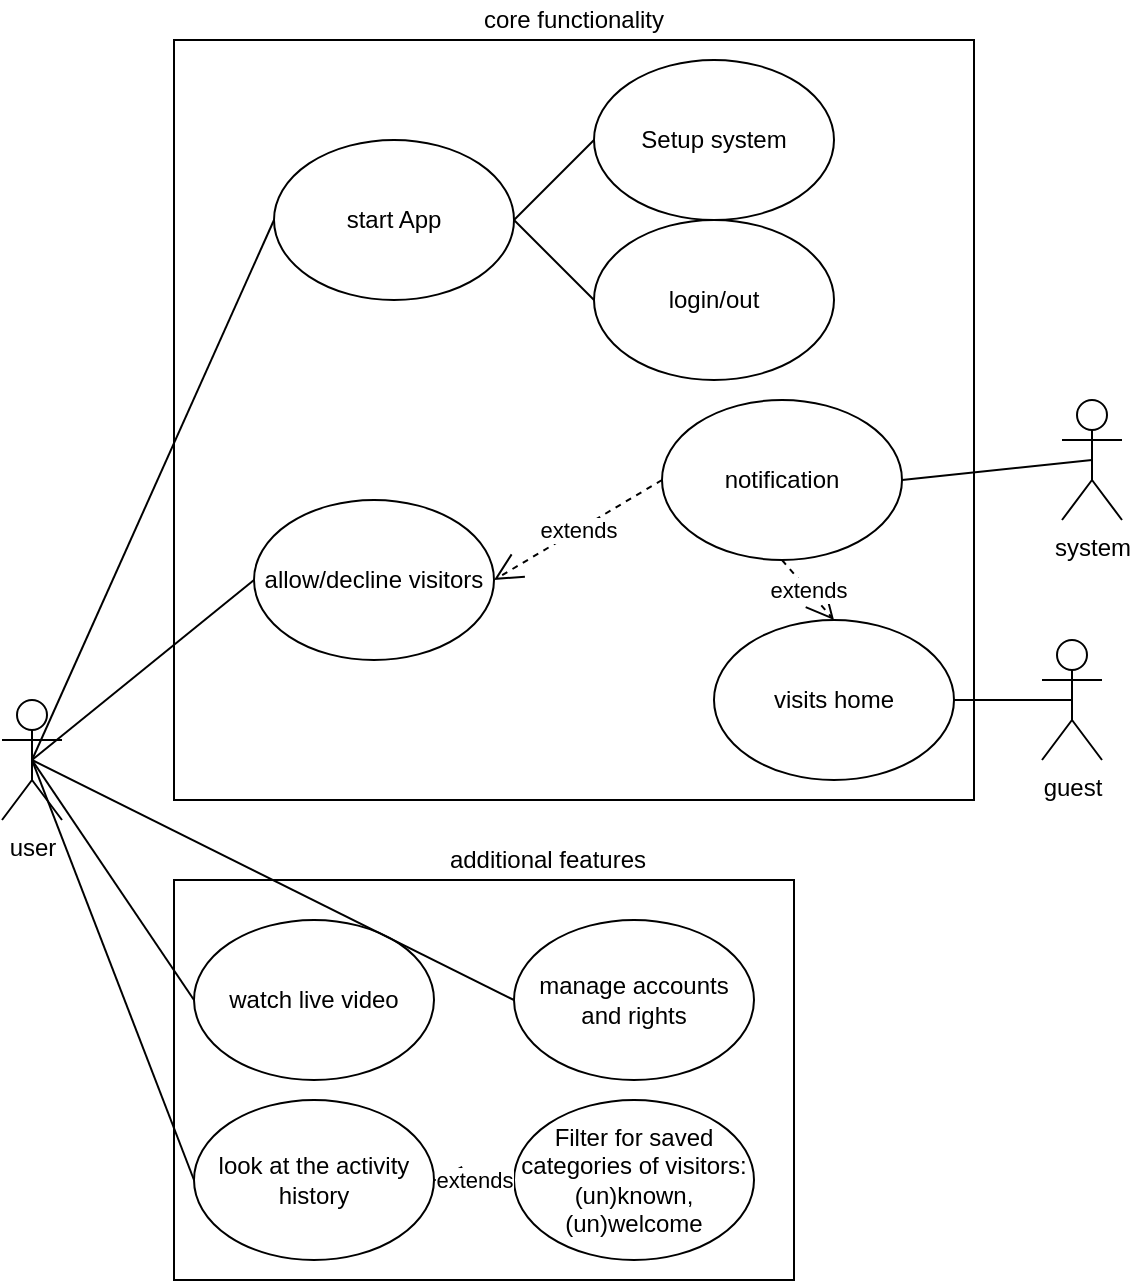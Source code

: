 <mxfile version="13.8.1" type="github" pages="2"><diagram id="bYf_z_Dx9YxHH0gDHYE4" name="Use_Case_Diagram"><mxGraphModel dx="919" dy="1921" grid="1" gridSize="10" guides="1" tooltips="1" connect="1" arrows="1" fold="1" page="1" pageScale="1" pageWidth="827" pageHeight="1169" math="0" shadow="0"><root><mxCell id="0"/><mxCell id="1" parent="0"/><mxCell id="PWpJuzpHJd8jJPy6OKyR-13" value="" style="rounded=0;whiteSpace=wrap;html=1;" parent="1" vertex="1"><mxGeometry x="216" y="300" width="310" height="200" as="geometry"/></mxCell><mxCell id="bB5sSIjRtoqtylgc28R9-1" value="" style="rounded=0;whiteSpace=wrap;html=1;" parent="1" vertex="1"><mxGeometry x="216" y="-120" width="400" height="380" as="geometry"/></mxCell><mxCell id="KXQqL6VoU0fM70NLtaIS-1" value="guest" style="shape=umlActor;verticalLabelPosition=bottom;verticalAlign=top;html=1;outlineConnect=0;" parent="1" vertex="1"><mxGeometry x="650" y="180" width="30" height="60" as="geometry"/></mxCell><mxCell id="bB5sSIjRtoqtylgc28R9-3" value="start App" style="ellipse;whiteSpace=wrap;html=1;" parent="1" vertex="1"><mxGeometry x="266" y="-70" width="120" height="80" as="geometry"/></mxCell><mxCell id="bB5sSIjRtoqtylgc28R9-5" value="watch live video" style="ellipse;whiteSpace=wrap;html=1;" parent="1" vertex="1"><mxGeometry x="226" y="320" width="120" height="80" as="geometry"/></mxCell><mxCell id="bB5sSIjRtoqtylgc28R9-6" value="look at the activity history" style="ellipse;whiteSpace=wrap;html=1;" parent="1" vertex="1"><mxGeometry x="226" y="410" width="120" height="80" as="geometry"/></mxCell><mxCell id="bB5sSIjRtoqtylgc28R9-7" value="allow/decline visitors" style="ellipse;whiteSpace=wrap;html=1;" parent="1" vertex="1"><mxGeometry x="256" y="110" width="120" height="80" as="geometry"/></mxCell><mxCell id="bB5sSIjRtoqtylgc28R9-11" value="" style="endArrow=none;html=1;exitX=0.5;exitY=0.5;exitDx=0;exitDy=0;exitPerimeter=0;entryX=0;entryY=0.5;entryDx=0;entryDy=0;" parent="1" source="bB5sSIjRtoqtylgc28R9-8" target="bB5sSIjRtoqtylgc28R9-3" edge="1"><mxGeometry width="50" height="50" relative="1" as="geometry"><mxPoint x="440" y="380" as="sourcePoint"/><mxPoint x="490" y="330" as="targetPoint"/></mxGeometry></mxCell><mxCell id="bB5sSIjRtoqtylgc28R9-13" value="" style="endArrow=none;html=1;entryX=0;entryY=0.5;entryDx=0;entryDy=0;exitX=0.5;exitY=0.5;exitDx=0;exitDy=0;exitPerimeter=0;" parent="1" source="bB5sSIjRtoqtylgc28R9-8" target="bB5sSIjRtoqtylgc28R9-4" edge="1"><mxGeometry width="50" height="50" relative="1" as="geometry"><mxPoint x="140" y="320" as="sourcePoint"/><mxPoint x="320.0" y="140" as="targetPoint"/></mxGeometry></mxCell><mxCell id="bB5sSIjRtoqtylgc28R9-14" value="" style="endArrow=none;html=1;exitX=0.5;exitY=0.5;exitDx=0;exitDy=0;exitPerimeter=0;entryX=0;entryY=0.5;entryDx=0;entryDy=0;" parent="1" source="bB5sSIjRtoqtylgc28R9-8" target="bB5sSIjRtoqtylgc28R9-7" edge="1"><mxGeometry width="50" height="50" relative="1" as="geometry"><mxPoint x="165" y="350" as="sourcePoint"/><mxPoint x="330.0" y="150" as="targetPoint"/></mxGeometry></mxCell><mxCell id="bB5sSIjRtoqtylgc28R9-15" value="" style="endArrow=none;html=1;exitX=0.5;exitY=0.5;exitDx=0;exitDy=0;exitPerimeter=0;entryX=0;entryY=0.5;entryDx=0;entryDy=0;" parent="1" source="bB5sSIjRtoqtylgc28R9-8" target="bB5sSIjRtoqtylgc28R9-5" edge="1"><mxGeometry width="50" height="50" relative="1" as="geometry"><mxPoint x="175" y="360" as="sourcePoint"/><mxPoint x="340.0" y="160" as="targetPoint"/></mxGeometry></mxCell><mxCell id="bB5sSIjRtoqtylgc28R9-16" value="" style="endArrow=none;html=1;exitX=0.5;exitY=0.5;exitDx=0;exitDy=0;exitPerimeter=0;entryX=0;entryY=0.5;entryDx=0;entryDy=0;" parent="1" source="bB5sSIjRtoqtylgc28R9-8" target="bB5sSIjRtoqtylgc28R9-6" edge="1"><mxGeometry width="50" height="50" relative="1" as="geometry"><mxPoint x="185" y="370" as="sourcePoint"/><mxPoint x="350.0" y="170" as="targetPoint"/></mxGeometry></mxCell><mxCell id="bB5sSIjRtoqtylgc28R9-8" value="user" style="shape=umlActor;verticalLabelPosition=bottom;verticalAlign=top;html=1;outlineConnect=0;" parent="1" vertex="1"><mxGeometry x="130" y="210" width="30" height="60" as="geometry"/></mxCell><mxCell id="bB5sSIjRtoqtylgc28R9-4" value="manage accounts and rights" style="ellipse;whiteSpace=wrap;html=1;" parent="1" vertex="1"><mxGeometry x="386" y="320" width="120" height="80" as="geometry"/></mxCell><mxCell id="bB5sSIjRtoqtylgc28R9-22" value="Filter for saved categories of visitors: (un)known, (un)welcome" style="ellipse;whiteSpace=wrap;html=1;" parent="1" vertex="1"><mxGeometry x="386" y="410" width="120" height="80" as="geometry"/></mxCell><mxCell id="PWpJuzpHJd8jJPy6OKyR-4" value="visits home" style="ellipse;whiteSpace=wrap;html=1;" parent="1" vertex="1"><mxGeometry x="486" y="170" width="120" height="80" as="geometry"/></mxCell><mxCell id="PWpJuzpHJd8jJPy6OKyR-8" value="" style="endArrow=none;html=1;exitX=0.5;exitY=0.5;exitDx=0;exitDy=0;entryX=1;entryY=0.5;entryDx=0;entryDy=0;exitPerimeter=0;" parent="1" source="KXQqL6VoU0fM70NLtaIS-1" target="PWpJuzpHJd8jJPy6OKyR-4" edge="1"><mxGeometry width="50" height="50" relative="1" as="geometry"><mxPoint x="701" y="250" as="sourcePoint"/><mxPoint x="506" y="250" as="targetPoint"/></mxGeometry></mxCell><mxCell id="PWpJuzpHJd8jJPy6OKyR-12" style="edgeStyle=none;rounded=0;orthogonalLoop=1;jettySize=auto;html=1;exitX=0.5;exitY=0;exitDx=0;exitDy=0;" parent="1" source="bB5sSIjRtoqtylgc28R9-1" target="bB5sSIjRtoqtylgc28R9-1" edge="1"><mxGeometry relative="1" as="geometry"/></mxCell><mxCell id="PWpJuzpHJd8jJPy6OKyR-16" value="Setup system" style="ellipse;whiteSpace=wrap;html=1;" parent="1" vertex="1"><mxGeometry x="426" y="-110" width="120" height="80" as="geometry"/></mxCell><mxCell id="PWpJuzpHJd8jJPy6OKyR-17" value="additional features" style="text;html=1;strokeColor=none;fillColor=none;align=center;verticalAlign=middle;whiteSpace=wrap;rounded=0;" parent="1" vertex="1"><mxGeometry x="340" y="280" width="126" height="20" as="geometry"/></mxCell><mxCell id="PWpJuzpHJd8jJPy6OKyR-18" value="core functionality" style="text;html=1;strokeColor=none;fillColor=none;align=center;verticalAlign=middle;whiteSpace=wrap;rounded=0;" parent="1" vertex="1"><mxGeometry x="353" y="-140" width="126" height="20" as="geometry"/></mxCell><mxCell id="PWpJuzpHJd8jJPy6OKyR-19" value="login/out" style="ellipse;whiteSpace=wrap;html=1;" parent="1" vertex="1"><mxGeometry x="426" y="-30" width="120" height="80" as="geometry"/></mxCell><mxCell id="PWpJuzpHJd8jJPy6OKyR-20" value="" style="endArrow=none;html=1;exitX=0;exitY=0.5;exitDx=0;exitDy=0;entryX=1;entryY=0.5;entryDx=0;entryDy=0;" parent="1" source="PWpJuzpHJd8jJPy6OKyR-19" target="bB5sSIjRtoqtylgc28R9-3" edge="1"><mxGeometry width="50" height="50" relative="1" as="geometry"><mxPoint x="121" y="260" as="sourcePoint"/><mxPoint x="256" y="10" as="targetPoint"/></mxGeometry></mxCell><mxCell id="PWpJuzpHJd8jJPy6OKyR-21" value="" style="endArrow=none;html=1;exitX=0;exitY=0.5;exitDx=0;exitDy=0;entryX=1;entryY=0.5;entryDx=0;entryDy=0;" parent="1" source="PWpJuzpHJd8jJPy6OKyR-16" target="bB5sSIjRtoqtylgc28R9-3" edge="1"><mxGeometry width="50" height="50" relative="1" as="geometry"><mxPoint x="131" y="270" as="sourcePoint"/><mxPoint x="266" y="20" as="targetPoint"/></mxGeometry></mxCell><mxCell id="YOgmmzR0Ny_EhRPeJUXc-1" value="system" style="shape=umlActor;verticalLabelPosition=bottom;verticalAlign=top;html=1;outlineConnect=0;" parent="1" vertex="1"><mxGeometry x="660" y="60" width="30" height="60" as="geometry"/></mxCell><mxCell id="YOgmmzR0Ny_EhRPeJUXc-2" value="notification" style="ellipse;whiteSpace=wrap;html=1;" parent="1" vertex="1"><mxGeometry x="460" y="60" width="120" height="80" as="geometry"/></mxCell><mxCell id="YOgmmzR0Ny_EhRPeJUXc-5" value="extends" style="endArrow=open;endSize=12;dashed=1;html=1;exitX=0;exitY=0.5;exitDx=0;exitDy=0;entryX=1;entryY=0.5;entryDx=0;entryDy=0;" parent="1" source="YOgmmzR0Ny_EhRPeJUXc-2" target="bB5sSIjRtoqtylgc28R9-7" edge="1"><mxGeometry width="160" relative="1" as="geometry"><mxPoint x="570" y="260" as="sourcePoint"/><mxPoint x="410" y="260" as="targetPoint"/></mxGeometry></mxCell><mxCell id="YOgmmzR0Ny_EhRPeJUXc-6" value="extends" style="endArrow=open;endSize=12;dashed=1;html=1;exitX=0.5;exitY=1;exitDx=0;exitDy=0;entryX=0.5;entryY=0;entryDx=0;entryDy=0;" parent="1" source="YOgmmzR0Ny_EhRPeJUXc-2" target="PWpJuzpHJd8jJPy6OKyR-4" edge="1"><mxGeometry width="160" relative="1" as="geometry"><mxPoint x="506" y="90" as="sourcePoint"/><mxPoint x="386" y="160" as="targetPoint"/></mxGeometry></mxCell><mxCell id="YOgmmzR0Ny_EhRPeJUXc-7" value="" style="endArrow=none;html=1;exitX=0.5;exitY=0.5;exitDx=0;exitDy=0;exitPerimeter=0;entryX=1;entryY=0.5;entryDx=0;entryDy=0;" parent="1" source="YOgmmzR0Ny_EhRPeJUXc-1" target="YOgmmzR0Ny_EhRPeJUXc-2" edge="1"><mxGeometry width="50" height="50" relative="1" as="geometry"><mxPoint x="155" y="250" as="sourcePoint"/><mxPoint x="276" y="-20" as="targetPoint"/></mxGeometry></mxCell><mxCell id="YOgmmzR0Ny_EhRPeJUXc-8" value="extends" style="endArrow=open;endSize=12;dashed=1;html=1;exitX=0;exitY=0.5;exitDx=0;exitDy=0;entryX=1;entryY=0.5;entryDx=0;entryDy=0;" parent="1" source="bB5sSIjRtoqtylgc28R9-22" target="bB5sSIjRtoqtylgc28R9-6" edge="1"><mxGeometry width="160" relative="1" as="geometry"><mxPoint x="470" y="110" as="sourcePoint"/><mxPoint x="386" y="160" as="targetPoint"/></mxGeometry></mxCell></root></mxGraphModel></diagram><diagram id="51uBncpZeKGi5nlefZB6" name="Activity_Diagram_Manage_Accounts"><mxGraphModel dx="919" dy="752" grid="1" gridSize="10" guides="1" tooltips="1" connect="1" arrows="1" fold="1" page="1" pageScale="1" pageWidth="827" pageHeight="1169" math="0" shadow="0"><root><mxCell id="MIjQvJClVpNPJ3KCYoKW-0"/><mxCell id="MIjQvJClVpNPJ3KCYoKW-1" parent="MIjQvJClVpNPJ3KCYoKW-0"/><mxCell id="uPn5avV3h4MO-AuFN-KD-0" value="Manage Accounts and Rights" style="ellipse;whiteSpace=wrap;html=1;" parent="MIjQvJClVpNPJ3KCYoKW-1" vertex="1"><mxGeometry x="220" y="10" width="120" height="80" as="geometry"/></mxCell><mxCell id="uPn5avV3h4MO-AuFN-KD-1" value="add account" style="ellipse;whiteSpace=wrap;html=1;" parent="MIjQvJClVpNPJ3KCYoKW-1" vertex="1"><mxGeometry x="158" y="250" width="120" height="80" as="geometry"/></mxCell><mxCell id="uPn5avV3h4MO-AuFN-KD-2" value="add rights" style="ellipse;whiteSpace=wrap;html=1;" parent="MIjQvJClVpNPJ3KCYoKW-1" vertex="1"><mxGeometry x="282" y="250" width="120" height="80" as="geometry"/></mxCell><mxCell id="uPn5avV3h4MO-AuFN-KD-3" value="delete account" style="ellipse;whiteSpace=wrap;html=1;" parent="MIjQvJClVpNPJ3KCYoKW-1" vertex="1"><mxGeometry x="38" y="250" width="120" height="80" as="geometry"/></mxCell><mxCell id="uPn5avV3h4MO-AuFN-KD-4" value="save configuration" style="ellipse;whiteSpace=wrap;html=1;" parent="MIjQvJClVpNPJ3KCYoKW-1" vertex="1"><mxGeometry x="220" y="420" width="120" height="80" as="geometry"/></mxCell><mxCell id="uPn5avV3h4MO-AuFN-KD-5" value="remove rights" style="ellipse;whiteSpace=wrap;html=1;" parent="MIjQvJClVpNPJ3KCYoKW-1" vertex="1"><mxGeometry x="402" y="250" width="120" height="80" as="geometry"/></mxCell><mxCell id="uPn5avV3h4MO-AuFN-KD-6" value="show error message" style="ellipse;whiteSpace=wrap;html=1;" parent="MIjQvJClVpNPJ3KCYoKW-1" vertex="1"><mxGeometry x="562" y="250" width="120" height="80" as="geometry"/></mxCell><mxCell id="uPn5avV3h4MO-AuFN-KD-7" value="User has needed (write) rights?" style="ellipse;whiteSpace=wrap;html=1;" parent="MIjQvJClVpNPJ3KCYoKW-1" vertex="1"><mxGeometry x="220" y="110" width="120" height="80" as="geometry"/></mxCell><mxCell id="uPn5avV3h4MO-AuFN-KD-42" value="" style="endArrow=classic;html=1;entryX=0.5;entryY=0;entryDx=0;entryDy=0;" parent="MIjQvJClVpNPJ3KCYoKW-1" target="uPn5avV3h4MO-AuFN-KD-5" edge="1"><mxGeometry width="50" height="50" relative="1" as="geometry"><mxPoint x="280" y="230" as="sourcePoint"/><mxPoint x="410" y="310" as="targetPoint"/></mxGeometry></mxCell><mxCell id="uPn5avV3h4MO-AuFN-KD-48" value="" style="endArrow=classic;html=1;entryX=0.5;entryY=0;entryDx=0;entryDy=0;" parent="MIjQvJClVpNPJ3KCYoKW-1" target="uPn5avV3h4MO-AuFN-KD-2" edge="1"><mxGeometry width="50" height="50" relative="1" as="geometry"><mxPoint x="280" y="230" as="sourcePoint"/><mxPoint x="410" y="310" as="targetPoint"/></mxGeometry></mxCell><mxCell id="uPn5avV3h4MO-AuFN-KD-54" value="" style="endArrow=classic;html=1;entryX=0.5;entryY=0;entryDx=0;entryDy=0;" parent="MIjQvJClVpNPJ3KCYoKW-1" target="uPn5avV3h4MO-AuFN-KD-1" edge="1"><mxGeometry width="50" height="50" relative="1" as="geometry"><mxPoint x="280" y="230" as="sourcePoint"/><mxPoint x="410" y="310" as="targetPoint"/></mxGeometry></mxCell><mxCell id="uPn5avV3h4MO-AuFN-KD-56" value="" style="endArrow=classic;html=1;entryX=0.5;entryY=0;entryDx=0;entryDy=0;" parent="MIjQvJClVpNPJ3KCYoKW-1" target="uPn5avV3h4MO-AuFN-KD-3" edge="1"><mxGeometry width="50" height="50" relative="1" as="geometry"><mxPoint x="280" y="230" as="sourcePoint"/><mxPoint x="430" y="330.0" as="targetPoint"/></mxGeometry></mxCell><mxCell id="uPn5avV3h4MO-AuFN-KD-57" value="" style="endArrow=classic;html=1;exitX=0.5;exitY=1;exitDx=0;exitDy=0;entryX=0.5;entryY=0;entryDx=0;entryDy=0;" parent="MIjQvJClVpNPJ3KCYoKW-1" source="uPn5avV3h4MO-AuFN-KD-3" target="uPn5avV3h4MO-AuFN-KD-4" edge="1"><mxGeometry width="50" height="50" relative="1" as="geometry"><mxPoint x="390" y="390.0" as="sourcePoint"/><mxPoint x="440" y="340.0" as="targetPoint"/></mxGeometry></mxCell><mxCell id="uPn5avV3h4MO-AuFN-KD-58" value="" style="endArrow=classic;html=1;exitX=0.5;exitY=1;exitDx=0;exitDy=0;entryX=0.5;entryY=0;entryDx=0;entryDy=0;" parent="MIjQvJClVpNPJ3KCYoKW-1" source="uPn5avV3h4MO-AuFN-KD-1" target="uPn5avV3h4MO-AuFN-KD-4" edge="1"><mxGeometry width="50" height="50" relative="1" as="geometry"><mxPoint x="400" y="400.0" as="sourcePoint"/><mxPoint x="450" y="350.0" as="targetPoint"/></mxGeometry></mxCell><mxCell id="uPn5avV3h4MO-AuFN-KD-59" value="" style="endArrow=classic;html=1;exitX=0.5;exitY=1;exitDx=0;exitDy=0;entryX=0.5;entryY=0;entryDx=0;entryDy=0;" parent="MIjQvJClVpNPJ3KCYoKW-1" source="uPn5avV3h4MO-AuFN-KD-2" target="uPn5avV3h4MO-AuFN-KD-4" edge="1"><mxGeometry width="50" height="50" relative="1" as="geometry"><mxPoint x="410" y="410.0" as="sourcePoint"/><mxPoint x="460" y="360.0" as="targetPoint"/></mxGeometry></mxCell><mxCell id="uPn5avV3h4MO-AuFN-KD-60" value="" style="endArrow=classic;html=1;exitX=0.5;exitY=1;exitDx=0;exitDy=0;entryX=0.5;entryY=0;entryDx=0;entryDy=0;" parent="MIjQvJClVpNPJ3KCYoKW-1" source="uPn5avV3h4MO-AuFN-KD-5" target="uPn5avV3h4MO-AuFN-KD-4" edge="1"><mxGeometry width="50" height="50" relative="1" as="geometry"><mxPoint x="420" y="420.0" as="sourcePoint"/><mxPoint x="470" y="370.0" as="targetPoint"/></mxGeometry></mxCell><object label="" id="uPn5avV3h4MO-AuFN-KD-61"><mxCell style="endArrow=none;html=1;exitX=0.5;exitY=1;exitDx=0;exitDy=0;" parent="MIjQvJClVpNPJ3KCYoKW-1" source="uPn5avV3h4MO-AuFN-KD-7" edge="1"><mxGeometry width="50" height="50" relative="1" as="geometry"><mxPoint x="360" y="360" as="sourcePoint"/><mxPoint x="280" y="230" as="targetPoint"/></mxGeometry></mxCell></object><mxCell id="uPn5avV3h4MO-AuFN-KD-62" value="Yes" style="text;html=1;strokeColor=none;fillColor=none;align=center;verticalAlign=middle;whiteSpace=wrap;rounded=0;" parent="MIjQvJClVpNPJ3KCYoKW-1" vertex="1"><mxGeometry x="282" y="200" width="40" height="20" as="geometry"/></mxCell><mxCell id="uPn5avV3h4MO-AuFN-KD-65" value="View Accounts" style="ellipse;whiteSpace=wrap;html=1;" parent="MIjQvJClVpNPJ3KCYoKW-1" vertex="1"><mxGeometry x="360" y="545" width="120" height="80" as="geometry"/></mxCell><mxCell id="uPn5avV3h4MO-AuFN-KD-66" value="No" style="text;html=1;strokeColor=none;fillColor=none;align=center;verticalAlign=middle;whiteSpace=wrap;rounded=0;" parent="MIjQvJClVpNPJ3KCYoKW-1" vertex="1"><mxGeometry x="620" y="210" width="40" height="20" as="geometry"/></mxCell><object label="" id="uPn5avV3h4MO-AuFN-KD-67"><mxCell style="endArrow=none;html=1;exitX=0.5;exitY=1;exitDx=0;exitDy=0;" parent="MIjQvJClVpNPJ3KCYoKW-1" source="uPn5avV3h4MO-AuFN-KD-7" edge="1"><mxGeometry width="50" height="50" relative="1" as="geometry"><mxPoint x="290" y="200" as="sourcePoint"/><mxPoint x="620" y="190" as="targetPoint"/></mxGeometry></mxCell></object><object label="" id="uPn5avV3h4MO-AuFN-KD-68"><mxCell style="endArrow=none;html=1;entryX=0.5;entryY=0;entryDx=0;entryDy=0;" parent="MIjQvJClVpNPJ3KCYoKW-1" target="uPn5avV3h4MO-AuFN-KD-6" edge="1"><mxGeometry width="50" height="50" relative="1" as="geometry"><mxPoint x="622" y="190" as="sourcePoint"/><mxPoint x="300" y="250.0" as="targetPoint"/></mxGeometry></mxCell></object><mxCell id="iclMmv0nS1doL0X6kXzv-0" value="" style="endArrow=classic;html=1;exitX=0.5;exitY=1;exitDx=0;exitDy=0;entryX=0.5;entryY=0;entryDx=0;entryDy=0;" parent="MIjQvJClVpNPJ3KCYoKW-1" source="uPn5avV3h4MO-AuFN-KD-4" target="uPn5avV3h4MO-AuFN-KD-65" edge="1"><mxGeometry width="50" height="50" relative="1" as="geometry"><mxPoint x="360" y="540" as="sourcePoint"/><mxPoint x="410" y="490" as="targetPoint"/></mxGeometry></mxCell><mxCell id="iclMmv0nS1doL0X6kXzv-2" value="" style="endArrow=classic;html=1;exitX=0.5;exitY=1;exitDx=0;exitDy=0;entryX=0.5;entryY=0;entryDx=0;entryDy=0;" parent="MIjQvJClVpNPJ3KCYoKW-1" source="uPn5avV3h4MO-AuFN-KD-6" target="uPn5avV3h4MO-AuFN-KD-65" edge="1"><mxGeometry width="50" height="50" relative="1" as="geometry"><mxPoint x="360" y="540" as="sourcePoint"/><mxPoint x="410" y="490" as="targetPoint"/></mxGeometry></mxCell><mxCell id="iclMmv0nS1doL0X6kXzv-3" value="" style="endArrow=classic;html=1;exitX=0.5;exitY=1;exitDx=0;exitDy=0;entryX=0.5;entryY=0;entryDx=0;entryDy=0;" parent="MIjQvJClVpNPJ3KCYoKW-1" source="uPn5avV3h4MO-AuFN-KD-0" target="uPn5avV3h4MO-AuFN-KD-7" edge="1"><mxGeometry width="50" height="50" relative="1" as="geometry"><mxPoint x="360" y="290" as="sourcePoint"/><mxPoint x="410" y="240" as="targetPoint"/></mxGeometry></mxCell><mxCell id="iclMmv0nS1doL0X6kXzv-4" value="preassumption: user has entered the account dialog" style="text;html=1;strokeColor=none;fillColor=none;align=center;verticalAlign=middle;whiteSpace=wrap;rounded=0;" parent="MIjQvJClVpNPJ3KCYoKW-1" vertex="1"><mxGeometry x="30" y="40" width="130" height="20" as="geometry"/></mxCell></root></mxGraphModel></diagram></mxfile>